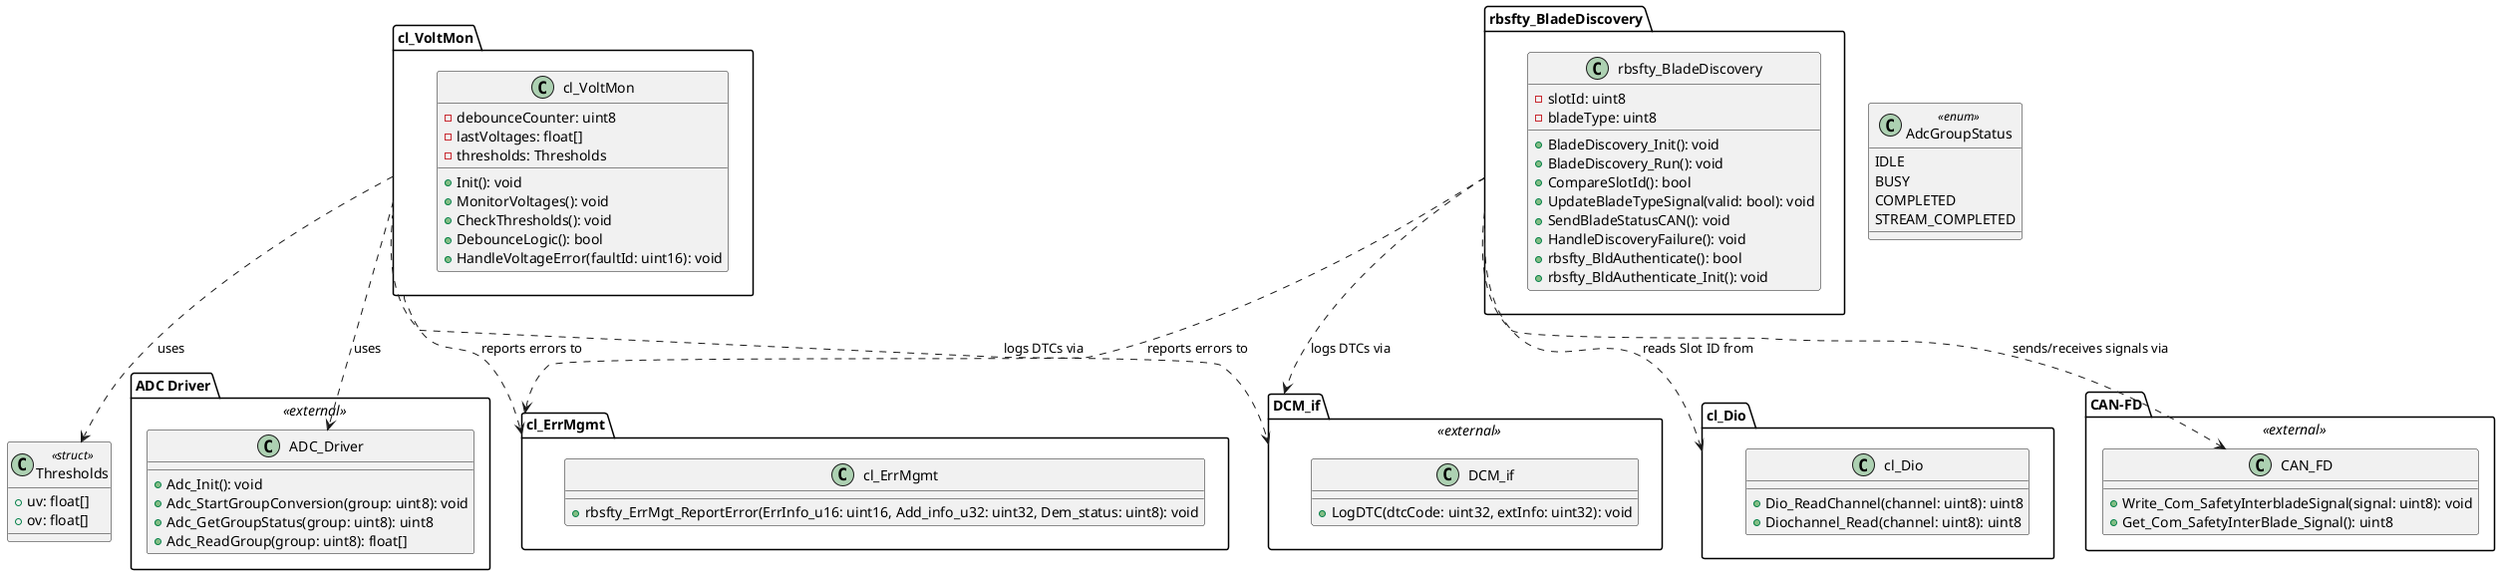 @startuml
' Packages represent SW Components
package "cl_VoltMon" {
    class cl_VoltMon {
        - debounceCounter: uint8
        - lastVoltages: float[]
        - thresholds: Thresholds
        + Init(): void
        + MonitorVoltages(): void
        + CheckThresholds(): void
        + DebounceLogic(): bool
        + HandleVoltageError(faultId: uint16): void
    }
}
 
package "cl_ErrMgmt" {
    class cl_ErrMgmt {
        + rbsfty_ErrMgt_ReportError(ErrInfo_u16: uint16, Add_info_u32: uint32, Dem_status: uint8): void
    }
}
 
package "cl_Dio" {
    class cl_Dio {
        + Dio_ReadChannel(channel: uint8): uint8
        + Diochannel_Read(channel: uint8): uint8
    }
}
 
package "rbsfty_BladeDiscovery" {
    class rbsfty_BladeDiscovery {
        - slotId: uint8
        - bladeType: uint8
        + BladeDiscovery_Init(): void
        + BladeDiscovery_Run(): void
        + CompareSlotId(): bool
        + UpdateBladeTypeSignal(valid: bool): void
        + SendBladeStatusCAN(): void
        + HandleDiscoveryFailure(): void
        + rbsfty_BldAuthenticate(): bool
        + rbsfty_BldAuthenticate_Init(): void
    }
}
 
package "DCM_if" <<external>> {
    class DCM_if {
        + LogDTC(dtcCode: uint32, extInfo: uint32): void
    }
}
 
package "CAN-FD" <<external>> {
    class CAN_FD {
        + Write_Com_SafetyInterbladeSignal(signal: uint8): void
        + Get_Com_SafetyInterBlade_Signal(): uint8
    }
}
 
package "ADC Driver" <<external>> {
    class ADC_Driver {
        + Adc_Init(): void
        + Adc_StartGroupConversion(group: uint8): void
        + Adc_GetGroupStatus(group: uint8): uint8
        + Adc_ReadGroup(group: uint8): float[]
    }
}
 
' Data structure for thresholds (not a class, but shown for clarity)
class Thresholds <<struct>> {
    + uv: float[]
    + ov: float[]
}

class AdcGroupStatus <<enum>>{
    IDLE
    BUSY
    COMPLETED
    STREAM_COMPLETED
}
 
' Relationships
cl_VoltMon ..> ADC_Driver : uses
cl_VoltMon ..> cl_ErrMgmt : reports errors to
cl_VoltMon ..> DCM_if : logs DTCs via
cl_VoltMon ..> Thresholds : uses
rbsfty_BladeDiscovery ..> cl_Dio : reads Slot ID from
rbsfty_BladeDiscovery ..> CAN_FD : sends/receives signals via
rbsfty_BladeDiscovery ..> DCM_if : logs DTCs via
rbsfty_BladeDiscovery ..> cl_ErrMgmt : reports errors to
 
@enduml